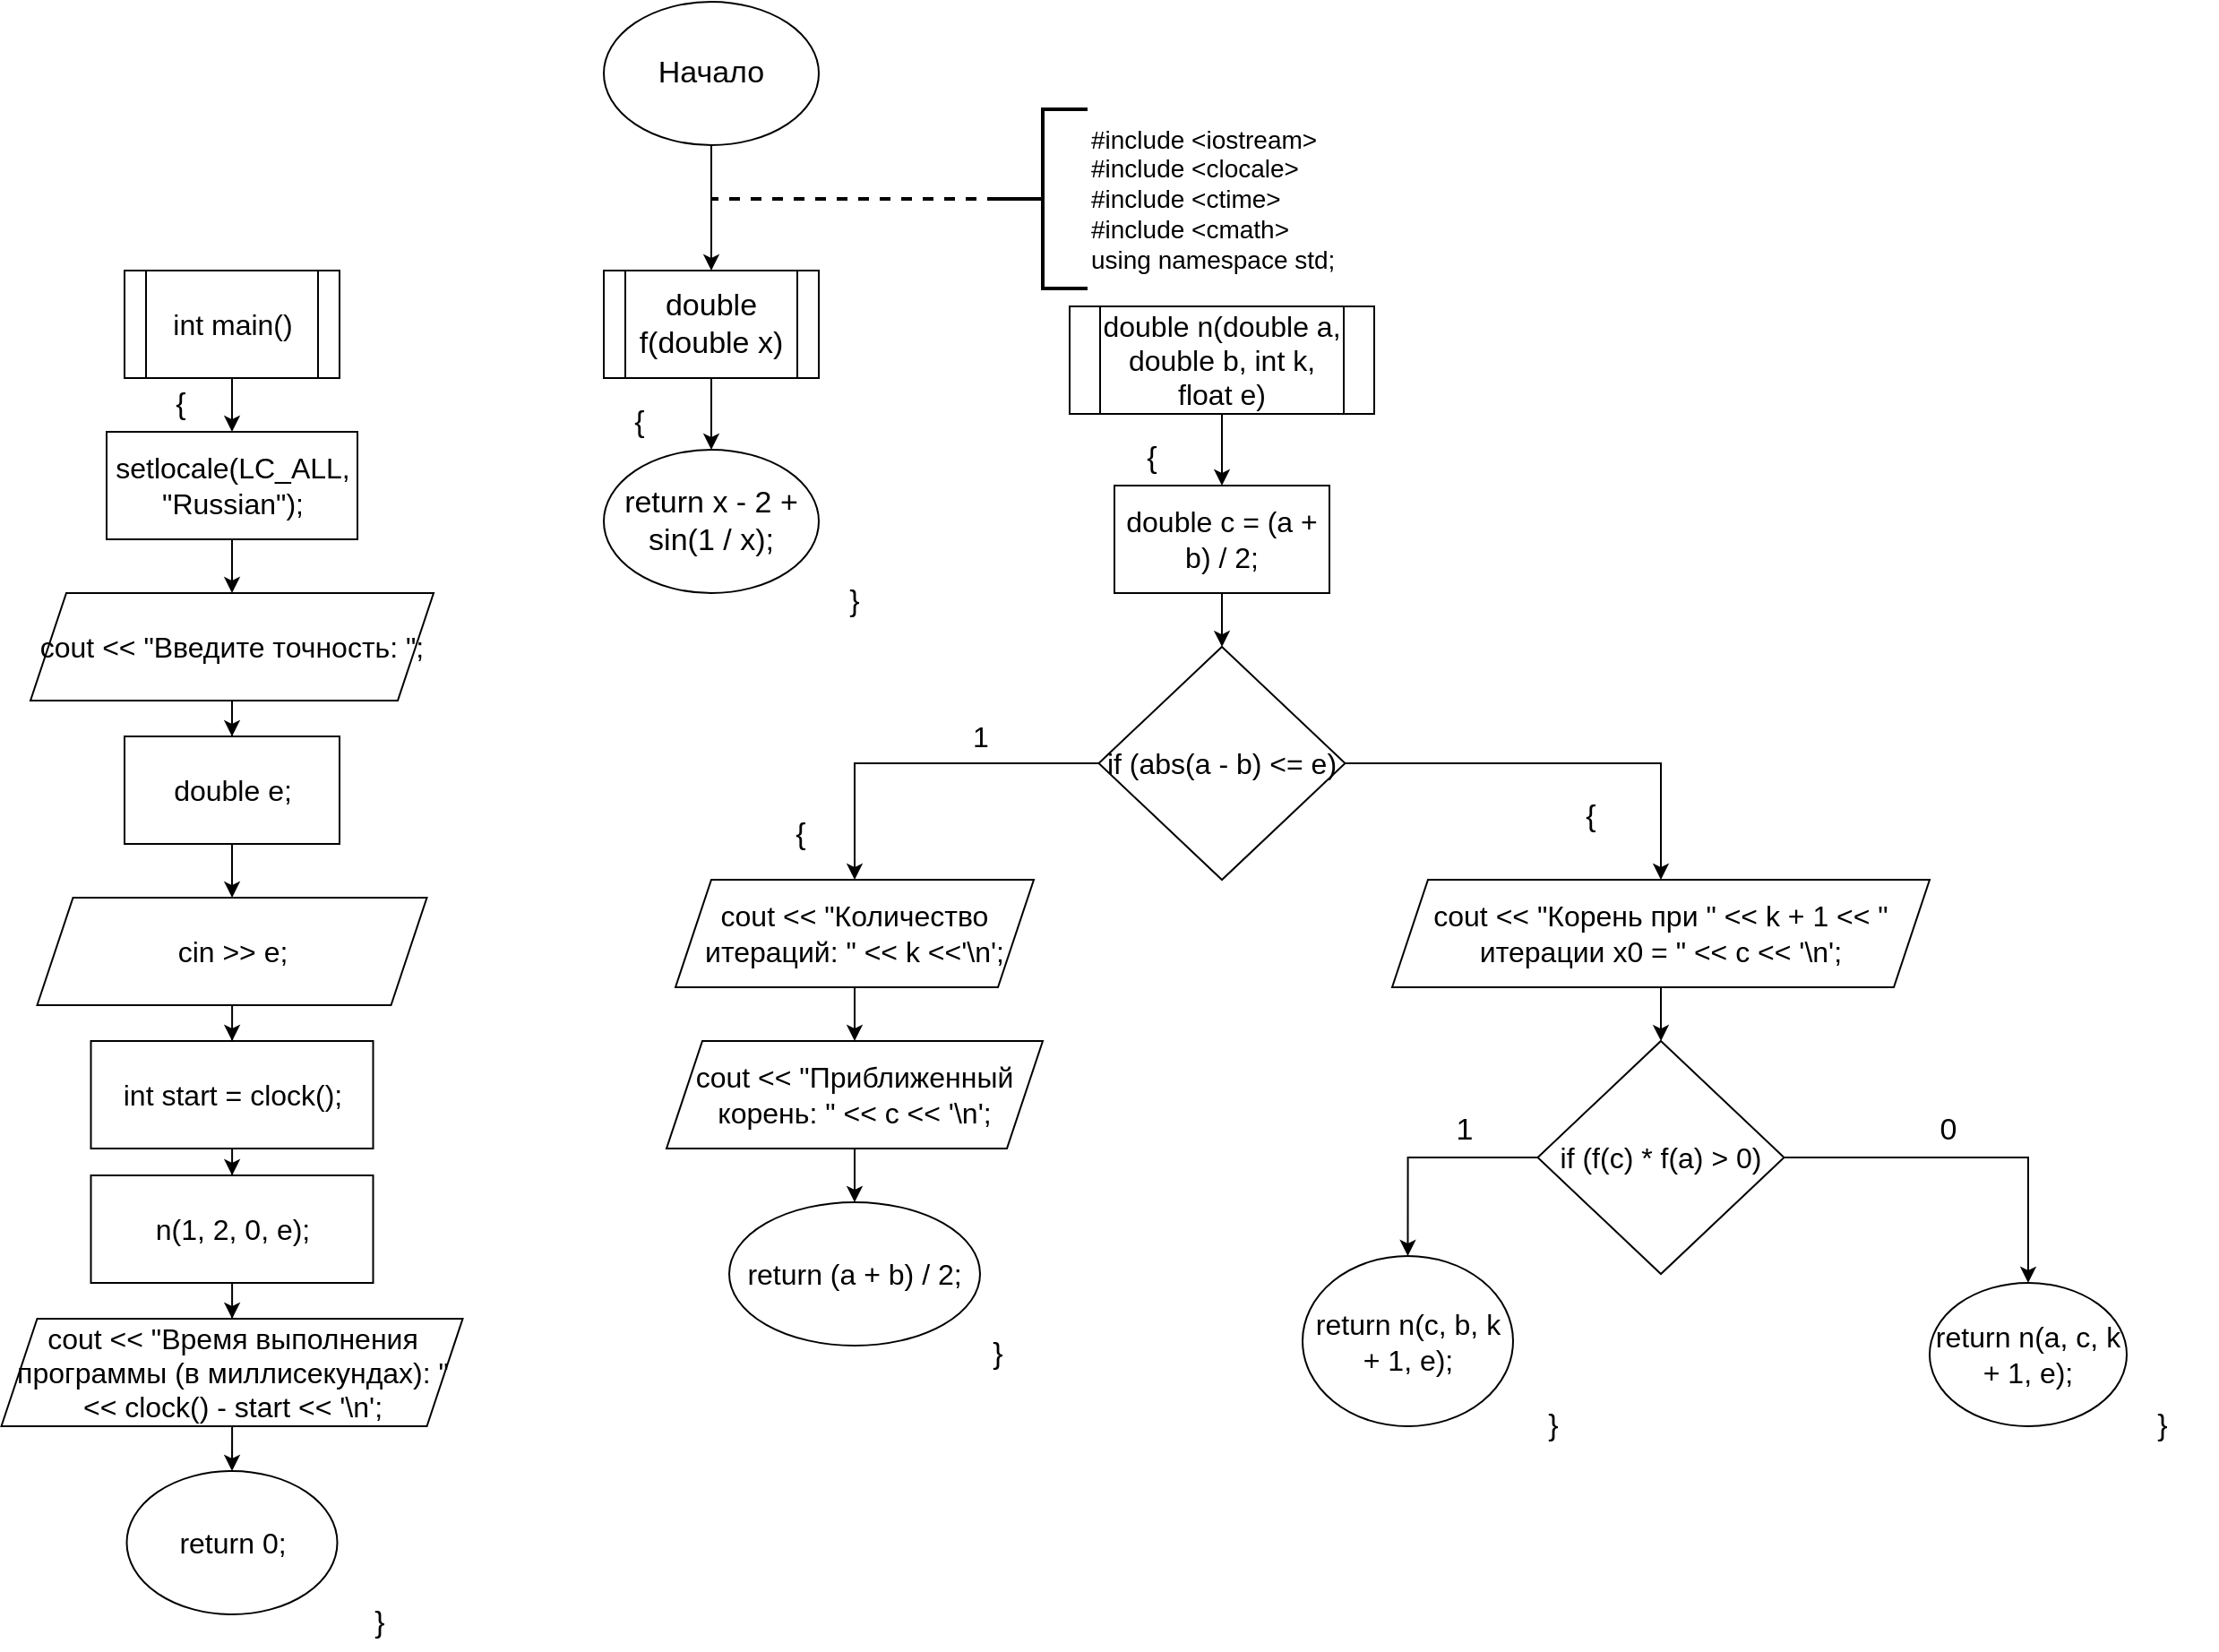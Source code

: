 <mxfile version="25.0.2">
  <diagram name="Страница — 1" id="bc0i2tmREZ7SOvjMkWn7">
    <mxGraphModel dx="1727" dy="1025" grid="0" gridSize="10" guides="1" tooltips="1" connect="1" arrows="1" fold="1" page="1" pageScale="1" pageWidth="2339" pageHeight="3300" math="0" shadow="0">
      <root>
        <mxCell id="0" />
        <mxCell id="1" parent="0" />
        <mxCell id="MAyHBlnWu1_Wy2i7nRO9-3" value="" style="edgeStyle=orthogonalEdgeStyle;rounded=0;orthogonalLoop=1;jettySize=auto;html=1;" edge="1" parent="1" source="MAyHBlnWu1_Wy2i7nRO9-1" target="MAyHBlnWu1_Wy2i7nRO9-2">
          <mxGeometry relative="1" as="geometry" />
        </mxCell>
        <mxCell id="MAyHBlnWu1_Wy2i7nRO9-1" value="Начало" style="ellipse;whiteSpace=wrap;html=1;fontSize=17;" vertex="1" parent="1">
          <mxGeometry x="380" y="20" width="120" height="80" as="geometry" />
        </mxCell>
        <mxCell id="MAyHBlnWu1_Wy2i7nRO9-7" value="" style="edgeStyle=orthogonalEdgeStyle;rounded=0;orthogonalLoop=1;jettySize=auto;html=1;" edge="1" parent="1" source="MAyHBlnWu1_Wy2i7nRO9-2" target="MAyHBlnWu1_Wy2i7nRO9-6">
          <mxGeometry relative="1" as="geometry" />
        </mxCell>
        <mxCell id="MAyHBlnWu1_Wy2i7nRO9-2" value="double f(double x)" style="shape=process;whiteSpace=wrap;html=1;backgroundOutline=1;fontSize=17;" vertex="1" parent="1">
          <mxGeometry x="380" y="170" width="120" height="60" as="geometry" />
        </mxCell>
        <mxCell id="MAyHBlnWu1_Wy2i7nRO9-5" style="edgeStyle=orthogonalEdgeStyle;rounded=0;orthogonalLoop=1;jettySize=auto;html=1;exitX=0;exitY=0.5;exitDx=0;exitDy=0;exitPerimeter=0;endArrow=none;endFill=0;dashed=1;strokeWidth=2;" edge="1" parent="1" source="MAyHBlnWu1_Wy2i7nRO9-4">
          <mxGeometry relative="1" as="geometry">
            <mxPoint x="440" y="130" as="targetPoint" />
          </mxGeometry>
        </mxCell>
        <mxCell id="MAyHBlnWu1_Wy2i7nRO9-4" value="&lt;div&gt;#include &amp;lt;iostream&amp;gt;&lt;/div&gt;&lt;div&gt;#include &amp;lt;clocale&amp;gt;&lt;/div&gt;&lt;div&gt;#include &amp;lt;ctime&amp;gt;&lt;/div&gt;&lt;div&gt;#include &amp;lt;cmath&amp;gt;&lt;/div&gt;&lt;div&gt;using namespace std;&lt;/div&gt;" style="strokeWidth=2;html=1;shape=mxgraph.flowchart.annotation_2;align=left;labelPosition=right;pointerEvents=1;fontSize=14;" vertex="1" parent="1">
          <mxGeometry x="600" y="80" width="50" height="100" as="geometry" />
        </mxCell>
        <mxCell id="MAyHBlnWu1_Wy2i7nRO9-6" value="return x - 2 + sin(1 / x);" style="ellipse;whiteSpace=wrap;html=1;fontSize=17;" vertex="1" parent="1">
          <mxGeometry x="380" y="270" width="120" height="80" as="geometry" />
        </mxCell>
        <mxCell id="MAyHBlnWu1_Wy2i7nRO9-8" value="{" style="text;html=1;align=center;verticalAlign=middle;whiteSpace=wrap;rounded=0;fontSize=17;" vertex="1" parent="1">
          <mxGeometry x="370" y="240" width="60" height="30" as="geometry" />
        </mxCell>
        <mxCell id="MAyHBlnWu1_Wy2i7nRO9-9" value="}" style="text;html=1;align=center;verticalAlign=middle;whiteSpace=wrap;rounded=0;fontSize=17;" vertex="1" parent="1">
          <mxGeometry x="490" y="340" width="60" height="30" as="geometry" />
        </mxCell>
        <mxCell id="MAyHBlnWu1_Wy2i7nRO9-12" value="" style="edgeStyle=orthogonalEdgeStyle;rounded=0;orthogonalLoop=1;jettySize=auto;html=1;" edge="1" parent="1" source="MAyHBlnWu1_Wy2i7nRO9-10" target="MAyHBlnWu1_Wy2i7nRO9-11">
          <mxGeometry relative="1" as="geometry" />
        </mxCell>
        <mxCell id="MAyHBlnWu1_Wy2i7nRO9-10" value="double n(double a, double b, int k, float e)" style="shape=process;whiteSpace=wrap;html=1;backgroundOutline=1;fontSize=16;" vertex="1" parent="1">
          <mxGeometry x="640" y="190" width="170" height="60" as="geometry" />
        </mxCell>
        <mxCell id="MAyHBlnWu1_Wy2i7nRO9-16" value="" style="edgeStyle=orthogonalEdgeStyle;rounded=0;orthogonalLoop=1;jettySize=auto;html=1;" edge="1" parent="1" source="MAyHBlnWu1_Wy2i7nRO9-11" target="MAyHBlnWu1_Wy2i7nRO9-15">
          <mxGeometry relative="1" as="geometry" />
        </mxCell>
        <mxCell id="MAyHBlnWu1_Wy2i7nRO9-11" value="double c = (a + b) / 2;" style="whiteSpace=wrap;html=1;fontSize=16;" vertex="1" parent="1">
          <mxGeometry x="665" y="290" width="120" height="60" as="geometry" />
        </mxCell>
        <mxCell id="MAyHBlnWu1_Wy2i7nRO9-18" value="1" style="edgeStyle=orthogonalEdgeStyle;rounded=0;orthogonalLoop=1;jettySize=auto;html=1;entryX=0.5;entryY=0;entryDx=0;entryDy=0;fontSize=16;" edge="1" parent="1" source="MAyHBlnWu1_Wy2i7nRO9-15" target="MAyHBlnWu1_Wy2i7nRO9-17">
          <mxGeometry x="-0.342" y="-15" relative="1" as="geometry">
            <Array as="points">
              <mxPoint x="520" y="445" />
            </Array>
            <mxPoint as="offset" />
          </mxGeometry>
        </mxCell>
        <mxCell id="MAyHBlnWu1_Wy2i7nRO9-24" value="" style="edgeStyle=orthogonalEdgeStyle;rounded=0;orthogonalLoop=1;jettySize=auto;html=1;entryX=0.5;entryY=0;entryDx=0;entryDy=0;" edge="1" parent="1" source="MAyHBlnWu1_Wy2i7nRO9-15" target="MAyHBlnWu1_Wy2i7nRO9-23">
          <mxGeometry relative="1" as="geometry">
            <Array as="points">
              <mxPoint x="970" y="445" />
            </Array>
          </mxGeometry>
        </mxCell>
        <mxCell id="MAyHBlnWu1_Wy2i7nRO9-15" value="if (abs(a - b) &amp;lt;= e)" style="rhombus;whiteSpace=wrap;html=1;fontSize=16;" vertex="1" parent="1">
          <mxGeometry x="656.25" y="380" width="137.5" height="130" as="geometry" />
        </mxCell>
        <mxCell id="MAyHBlnWu1_Wy2i7nRO9-20" value="" style="edgeStyle=orthogonalEdgeStyle;rounded=0;orthogonalLoop=1;jettySize=auto;html=1;" edge="1" parent="1" source="MAyHBlnWu1_Wy2i7nRO9-17" target="MAyHBlnWu1_Wy2i7nRO9-19">
          <mxGeometry relative="1" as="geometry" />
        </mxCell>
        <mxCell id="MAyHBlnWu1_Wy2i7nRO9-17" value="cout &amp;lt;&amp;lt; &quot;Количество итераций: &quot; &amp;lt;&amp;lt; k &amp;lt;&amp;lt;&#39;\n&#39;;" style="shape=parallelogram;perimeter=parallelogramPerimeter;whiteSpace=wrap;html=1;fixedSize=1;fontSize=16;" vertex="1" parent="1">
          <mxGeometry x="420" y="510" width="200" height="60" as="geometry" />
        </mxCell>
        <mxCell id="MAyHBlnWu1_Wy2i7nRO9-22" value="" style="edgeStyle=orthogonalEdgeStyle;rounded=0;orthogonalLoop=1;jettySize=auto;html=1;" edge="1" parent="1" source="MAyHBlnWu1_Wy2i7nRO9-19" target="MAyHBlnWu1_Wy2i7nRO9-21">
          <mxGeometry relative="1" as="geometry" />
        </mxCell>
        <mxCell id="MAyHBlnWu1_Wy2i7nRO9-19" value="cout &amp;lt;&amp;lt; &quot;Приближенный корень: &quot; &amp;lt;&amp;lt; c &amp;lt;&amp;lt; &#39;\n&#39;;" style="shape=parallelogram;perimeter=parallelogramPerimeter;whiteSpace=wrap;html=1;fixedSize=1;fontSize=16;" vertex="1" parent="1">
          <mxGeometry x="415" y="600" width="210" height="60" as="geometry" />
        </mxCell>
        <mxCell id="MAyHBlnWu1_Wy2i7nRO9-21" value="return (a + b) / 2;" style="ellipse;whiteSpace=wrap;html=1;fontSize=16;" vertex="1" parent="1">
          <mxGeometry x="450" y="690" width="140" height="80" as="geometry" />
        </mxCell>
        <mxCell id="MAyHBlnWu1_Wy2i7nRO9-26" value="" style="edgeStyle=orthogonalEdgeStyle;rounded=0;orthogonalLoop=1;jettySize=auto;html=1;" edge="1" parent="1" source="MAyHBlnWu1_Wy2i7nRO9-23" target="MAyHBlnWu1_Wy2i7nRO9-25">
          <mxGeometry relative="1" as="geometry" />
        </mxCell>
        <mxCell id="MAyHBlnWu1_Wy2i7nRO9-23" value="cout &amp;lt;&amp;lt; &quot;Корень при &quot; &amp;lt;&amp;lt; k + 1 &amp;lt;&amp;lt; &quot; итерации x0 = &quot; &amp;lt;&amp;lt; c &amp;lt;&amp;lt; &#39;\n&#39;;" style="shape=parallelogram;perimeter=parallelogramPerimeter;whiteSpace=wrap;html=1;fixedSize=1;fontSize=16;" vertex="1" parent="1">
          <mxGeometry x="820" y="510" width="300" height="60" as="geometry" />
        </mxCell>
        <mxCell id="MAyHBlnWu1_Wy2i7nRO9-28" value="1" style="edgeStyle=orthogonalEdgeStyle;rounded=0;orthogonalLoop=1;jettySize=auto;html=1;entryX=0.5;entryY=0;entryDx=0;entryDy=0;fontSize=17;" edge="1" parent="1" source="MAyHBlnWu1_Wy2i7nRO9-25" target="MAyHBlnWu1_Wy2i7nRO9-27">
          <mxGeometry x="-0.353" y="-15" relative="1" as="geometry">
            <Array as="points">
              <mxPoint x="829" y="665" />
            </Array>
            <mxPoint as="offset" />
          </mxGeometry>
        </mxCell>
        <mxCell id="MAyHBlnWu1_Wy2i7nRO9-30" value="0" style="edgeStyle=orthogonalEdgeStyle;rounded=0;orthogonalLoop=1;jettySize=auto;html=1;fontSize=17;" edge="1" parent="1" source="MAyHBlnWu1_Wy2i7nRO9-25" target="MAyHBlnWu1_Wy2i7nRO9-29">
          <mxGeometry x="-0.115" y="15" relative="1" as="geometry">
            <mxPoint as="offset" />
          </mxGeometry>
        </mxCell>
        <mxCell id="MAyHBlnWu1_Wy2i7nRO9-25" value="if (f(c) * f(a) &amp;gt; 0)" style="rhombus;whiteSpace=wrap;html=1;fontSize=16;" vertex="1" parent="1">
          <mxGeometry x="901.25" y="600" width="137.5" height="130" as="geometry" />
        </mxCell>
        <mxCell id="MAyHBlnWu1_Wy2i7nRO9-27" value="return n(c, b, k + 1, e);" style="ellipse;whiteSpace=wrap;html=1;fontSize=16;" vertex="1" parent="1">
          <mxGeometry x="770" y="720" width="117.5" height="95" as="geometry" />
        </mxCell>
        <mxCell id="MAyHBlnWu1_Wy2i7nRO9-29" value="return n(a, c, k + 1, e);" style="ellipse;whiteSpace=wrap;html=1;fontSize=16;" vertex="1" parent="1">
          <mxGeometry x="1120" y="735" width="110" height="80" as="geometry" />
        </mxCell>
        <mxCell id="MAyHBlnWu1_Wy2i7nRO9-33" value="" style="edgeStyle=orthogonalEdgeStyle;rounded=0;orthogonalLoop=1;jettySize=auto;html=1;" edge="1" parent="1" source="MAyHBlnWu1_Wy2i7nRO9-31" target="MAyHBlnWu1_Wy2i7nRO9-32">
          <mxGeometry relative="1" as="geometry" />
        </mxCell>
        <mxCell id="MAyHBlnWu1_Wy2i7nRO9-31" value="int main()" style="shape=process;whiteSpace=wrap;html=1;backgroundOutline=1;fontSize=16;" vertex="1" parent="1">
          <mxGeometry x="112.5" y="170" width="120" height="60" as="geometry" />
        </mxCell>
        <mxCell id="MAyHBlnWu1_Wy2i7nRO9-35" value="" style="edgeStyle=orthogonalEdgeStyle;rounded=0;orthogonalLoop=1;jettySize=auto;html=1;" edge="1" parent="1" source="MAyHBlnWu1_Wy2i7nRO9-32" target="MAyHBlnWu1_Wy2i7nRO9-34">
          <mxGeometry relative="1" as="geometry" />
        </mxCell>
        <mxCell id="MAyHBlnWu1_Wy2i7nRO9-32" value="setlocale(LC_ALL, &quot;Russian&quot;);" style="whiteSpace=wrap;html=1;fontSize=16;" vertex="1" parent="1">
          <mxGeometry x="102.5" y="260" width="140" height="60" as="geometry" />
        </mxCell>
        <mxCell id="MAyHBlnWu1_Wy2i7nRO9-37" value="" style="edgeStyle=orthogonalEdgeStyle;rounded=0;orthogonalLoop=1;jettySize=auto;html=1;" edge="1" parent="1" source="MAyHBlnWu1_Wy2i7nRO9-34" target="MAyHBlnWu1_Wy2i7nRO9-36">
          <mxGeometry relative="1" as="geometry" />
        </mxCell>
        <mxCell id="MAyHBlnWu1_Wy2i7nRO9-34" value="cout &amp;lt;&amp;lt; &quot;Введите точность: &quot;;" style="shape=parallelogram;perimeter=parallelogramPerimeter;whiteSpace=wrap;html=1;fixedSize=1;fontSize=16;" vertex="1" parent="1">
          <mxGeometry x="60" y="350" width="225" height="60" as="geometry" />
        </mxCell>
        <mxCell id="MAyHBlnWu1_Wy2i7nRO9-39" value="" style="edgeStyle=orthogonalEdgeStyle;rounded=0;orthogonalLoop=1;jettySize=auto;html=1;" edge="1" parent="1" source="MAyHBlnWu1_Wy2i7nRO9-36" target="MAyHBlnWu1_Wy2i7nRO9-38">
          <mxGeometry relative="1" as="geometry" />
        </mxCell>
        <mxCell id="MAyHBlnWu1_Wy2i7nRO9-36" value="double e;" style="whiteSpace=wrap;html=1;fontSize=16;" vertex="1" parent="1">
          <mxGeometry x="112.5" y="430" width="120" height="60" as="geometry" />
        </mxCell>
        <mxCell id="MAyHBlnWu1_Wy2i7nRO9-41" value="" style="edgeStyle=orthogonalEdgeStyle;rounded=0;orthogonalLoop=1;jettySize=auto;html=1;" edge="1" parent="1" source="MAyHBlnWu1_Wy2i7nRO9-38" target="MAyHBlnWu1_Wy2i7nRO9-40">
          <mxGeometry relative="1" as="geometry" />
        </mxCell>
        <mxCell id="MAyHBlnWu1_Wy2i7nRO9-38" value="cin &amp;gt;&amp;gt; e;" style="shape=parallelogram;perimeter=parallelogramPerimeter;whiteSpace=wrap;html=1;fixedSize=1;fontSize=16;" vertex="1" parent="1">
          <mxGeometry x="63.75" y="520" width="217.5" height="60" as="geometry" />
        </mxCell>
        <mxCell id="MAyHBlnWu1_Wy2i7nRO9-43" value="" style="edgeStyle=orthogonalEdgeStyle;rounded=0;orthogonalLoop=1;jettySize=auto;html=1;" edge="1" parent="1" source="MAyHBlnWu1_Wy2i7nRO9-40" target="MAyHBlnWu1_Wy2i7nRO9-42">
          <mxGeometry relative="1" as="geometry" />
        </mxCell>
        <mxCell id="MAyHBlnWu1_Wy2i7nRO9-40" value="int start = clock();" style="whiteSpace=wrap;html=1;fontSize=16;" vertex="1" parent="1">
          <mxGeometry x="93.75" y="600" width="157.5" height="60" as="geometry" />
        </mxCell>
        <mxCell id="MAyHBlnWu1_Wy2i7nRO9-45" value="" style="edgeStyle=orthogonalEdgeStyle;rounded=0;orthogonalLoop=1;jettySize=auto;html=1;" edge="1" parent="1" source="MAyHBlnWu1_Wy2i7nRO9-42" target="MAyHBlnWu1_Wy2i7nRO9-44">
          <mxGeometry relative="1" as="geometry" />
        </mxCell>
        <mxCell id="MAyHBlnWu1_Wy2i7nRO9-42" value="n(1, 2, 0, e);" style="whiteSpace=wrap;html=1;fontSize=16;" vertex="1" parent="1">
          <mxGeometry x="93.75" y="675" width="157.5" height="60" as="geometry" />
        </mxCell>
        <mxCell id="MAyHBlnWu1_Wy2i7nRO9-47" value="" style="edgeStyle=orthogonalEdgeStyle;rounded=0;orthogonalLoop=1;jettySize=auto;html=1;" edge="1" parent="1" source="MAyHBlnWu1_Wy2i7nRO9-44" target="MAyHBlnWu1_Wy2i7nRO9-46">
          <mxGeometry relative="1" as="geometry" />
        </mxCell>
        <mxCell id="MAyHBlnWu1_Wy2i7nRO9-44" value="cout &amp;lt;&amp;lt; &quot;Время выполнения программы (в миллисекундах): &quot; &amp;lt;&amp;lt; clock() - start &amp;lt;&amp;lt; &#39;\n&#39;;" style="shape=parallelogram;perimeter=parallelogramPerimeter;whiteSpace=wrap;html=1;fixedSize=1;fontSize=16;" vertex="1" parent="1">
          <mxGeometry x="43.75" y="755" width="257.5" height="60" as="geometry" />
        </mxCell>
        <mxCell id="MAyHBlnWu1_Wy2i7nRO9-46" value="return 0;" style="ellipse;whiteSpace=wrap;html=1;fontSize=16;" vertex="1" parent="1">
          <mxGeometry x="113.75" y="840" width="117.5" height="80" as="geometry" />
        </mxCell>
        <mxCell id="MAyHBlnWu1_Wy2i7nRO9-49" value="{" style="text;html=1;align=center;verticalAlign=middle;whiteSpace=wrap;rounded=0;fontSize=17;" vertex="1" parent="1">
          <mxGeometry x="656.25" y="260" width="60" height="30" as="geometry" />
        </mxCell>
        <mxCell id="MAyHBlnWu1_Wy2i7nRO9-50" value="{" style="text;html=1;align=center;verticalAlign=middle;whiteSpace=wrap;rounded=0;fontSize=17;" vertex="1" parent="1">
          <mxGeometry x="113.75" y="230" width="60" height="30" as="geometry" />
        </mxCell>
        <mxCell id="MAyHBlnWu1_Wy2i7nRO9-51" value="{" style="text;html=1;align=center;verticalAlign=middle;whiteSpace=wrap;rounded=0;fontSize=17;" vertex="1" parent="1">
          <mxGeometry x="460" y="470" width="60" height="30" as="geometry" />
        </mxCell>
        <mxCell id="MAyHBlnWu1_Wy2i7nRO9-52" value="{" style="text;html=1;align=center;verticalAlign=middle;whiteSpace=wrap;rounded=0;fontSize=17;" vertex="1" parent="1">
          <mxGeometry x="901.25" y="460" width="60" height="30" as="geometry" />
        </mxCell>
        <mxCell id="MAyHBlnWu1_Wy2i7nRO9-53" value="}" style="text;html=1;align=center;verticalAlign=middle;whiteSpace=wrap;rounded=0;fontSize=17;" vertex="1" parent="1">
          <mxGeometry x="880" y="800" width="60" height="30" as="geometry" />
        </mxCell>
        <mxCell id="MAyHBlnWu1_Wy2i7nRO9-54" value="}" style="text;html=1;align=center;verticalAlign=middle;whiteSpace=wrap;rounded=0;fontSize=17;" vertex="1" parent="1">
          <mxGeometry x="570" y="760" width="60" height="30" as="geometry" />
        </mxCell>
        <mxCell id="MAyHBlnWu1_Wy2i7nRO9-55" value="}" style="text;html=1;align=center;verticalAlign=middle;whiteSpace=wrap;rounded=0;fontSize=17;" vertex="1" parent="1">
          <mxGeometry x="225" y="910" width="60" height="30" as="geometry" />
        </mxCell>
        <mxCell id="MAyHBlnWu1_Wy2i7nRO9-56" value="}" style="text;html=1;align=center;verticalAlign=middle;whiteSpace=wrap;rounded=0;fontSize=17;" vertex="1" parent="1">
          <mxGeometry x="1220" y="800" width="60" height="30" as="geometry" />
        </mxCell>
      </root>
    </mxGraphModel>
  </diagram>
</mxfile>
